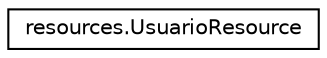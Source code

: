 digraph "Graphical Class Hierarchy"
{
  edge [fontname="Helvetica",fontsize="10",labelfontname="Helvetica",labelfontsize="10"];
  node [fontname="Helvetica",fontsize="10",shape=record];
  rankdir="LR";
  Node0 [label="resources.UsuarioResource",height=0.2,width=0.4,color="black", fillcolor="white", style="filled",URL="$classresources_1_1_usuario_resource.html"];
}
